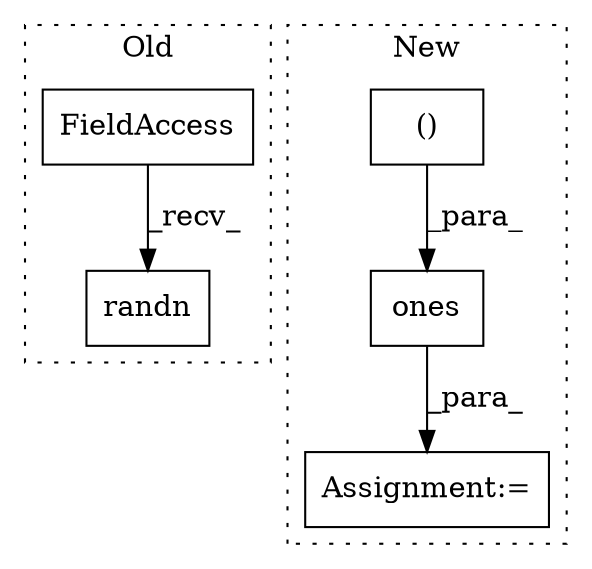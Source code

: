 digraph G {
subgraph cluster0 {
1 [label="randn" a="32" s="27620,27629" l="6,1" shape="box"];
3 [label="FieldAccess" a="22" s="27607" l="12" shape="box"];
label = "Old";
style="dotted";
}
subgraph cluster1 {
2 [label="ones" a="32" s="28344,28369" l="10,2" shape="box"];
4 [label="Assignment:=" a="7" s="28474" l="1" shape="box"];
5 [label="()" a="106" s="28354" l="15" shape="box"];
label = "New";
style="dotted";
}
2 -> 4 [label="_para_"];
3 -> 1 [label="_recv_"];
5 -> 2 [label="_para_"];
}